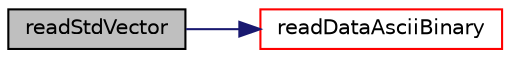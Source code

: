 digraph "readStdVector"
{
 // LATEX_PDF_SIZE
  edge [fontname="Helvetica",fontsize="10",labelfontname="Helvetica",labelfontsize="10"];
  node [fontname="Helvetica",fontsize="10",shape=record];
  rankdir="LR";
  Node1 [label="readStdVector",height=0.2,width=0.4,color="black", fillcolor="grey75", style="filled", fontcolor="black",tooltip=" "];
  Node1 -> Node2 [color="midnightblue",fontsize="10",style="solid",fontname="Helvetica"];
  Node2 [label="readDataAsciiBinary",height=0.2,width=0.4,color="red", fillcolor="white", style="filled",URL="$namespacepFlow.html#a537dd03cb0d2bdf73f468941a73e6bf3",tooltip=" "];
}
